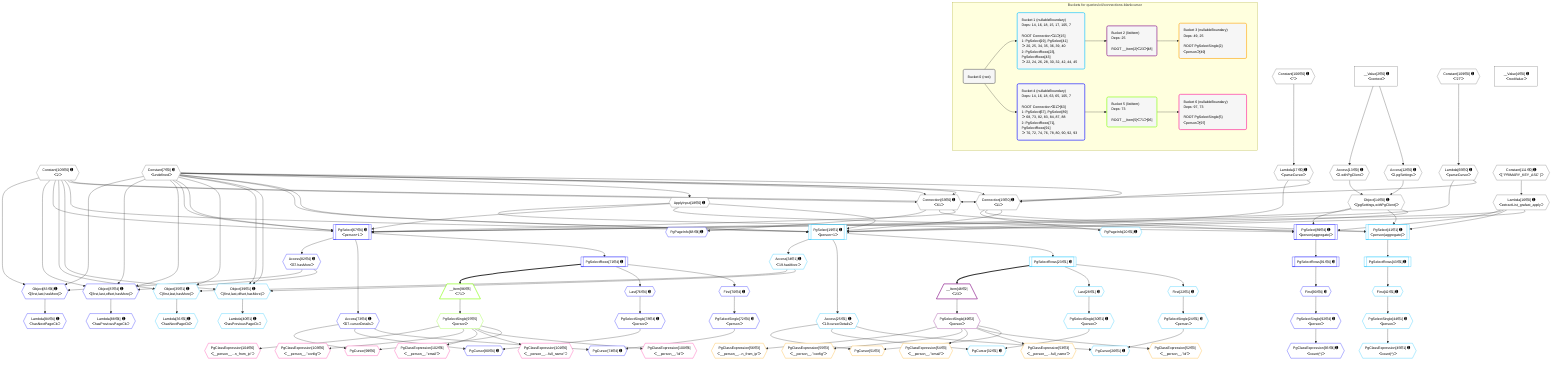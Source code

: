 %%{init: {'themeVariables': { 'fontSize': '12px'}}}%%
graph TD
    classDef path fill:#eee,stroke:#000,color:#000
    classDef plan fill:#fff,stroke-width:1px,color:#000
    classDef itemplan fill:#fff,stroke-width:2px,color:#000
    classDef unbatchedplan fill:#dff,stroke-width:1px,color:#000
    classDef sideeffectplan fill:#fcc,stroke-width:2px,color:#000
    classDef bucket fill:#f6f6f6,color:#000,stroke-width:2px,text-align:left


    %% plan dependencies
    Connection15{{"Connection[15∈0] ➊<br />ᐸ11ᐳ"}}:::plan
    Constant105{{"Constant[105∈0] ➊<br />ᐸ2ᐳ"}}:::plan
    Constant7{{"Constant[7∈0] ➊<br />ᐸundefinedᐳ"}}:::plan
    Lambda17{{"Lambda[17∈0] ➊<br />ᐸparseCursorᐳ"}}:::plan
    Constant105 & Constant7 & Constant7 & Lambda17 --> Connection15
    Connection63{{"Connection[63∈0] ➊<br />ᐸ61ᐳ"}}:::plan
    Lambda65{{"Lambda[65∈0] ➊<br />ᐸparseCursorᐳ"}}:::plan
    Constant105 & Constant7 & Constant7 & Lambda65 --> Connection63
    Object14{{"Object[14∈0] ➊<br />ᐸ{pgSettings,withPgClient}ᐳ"}}:::plan
    Access12{{"Access[12∈0] ➊<br />ᐸ2.pgSettingsᐳ"}}:::plan
    Access13{{"Access[13∈0] ➊<br />ᐸ2.withPgClientᐳ"}}:::plan
    Access12 & Access13 --> Object14
    __Value2["__Value[2∈0] ➊<br />ᐸcontextᐳ"]:::plan
    __Value2 --> Access12
    __Value2 --> Access13
    Lambda16{{"Lambda[16∈0] ➊<br />ᐸextractList_grafast_applyᐳ"}}:::plan
    Constant111{{"Constant[111∈0] ➊<br />ᐸ[ 'PRIMARY_KEY_ASC' ]ᐳ"}}:::plan
    Constant111 --> Lambda16
    Constant106{{"Constant[106∈0] ➊<br />ᐸ''ᐳ"}}:::plan
    Constant106 --> Lambda17
    ApplyInput18{{"ApplyInput[18∈0] ➊"}}:::plan
    Constant7 --> ApplyInput18
    Constant109{{"Constant[109∈0] ➊<br />ᐸ'27'ᐳ"}}:::plan
    Constant109 --> Lambda65
    __Value4["__Value[4∈0] ➊<br />ᐸrootValueᐳ"]:::plan
    PgSelect19[["PgSelect[19∈1] ➊<br />ᐸperson+1ᐳ"]]:::plan
    Object14 & Lambda16 & ApplyInput18 & Connection15 & Lambda17 & Constant105 & Constant7 & Constant7 --> PgSelect19
    Object39{{"Object[39∈1] ➊<br />ᐸ{first,last,offset,hasMore}ᐳ"}}:::plan
    Access34{{"Access[34∈1] ➊<br />ᐸ19.hasMoreᐳ"}}:::plan
    Constant105 & Constant7 & Constant7 & Access34 --> Object39
    PgSelect41[["PgSelect[41∈1] ➊<br />ᐸperson(aggregate)ᐳ"]]:::plan
    Object14 & Lambda16 & ApplyInput18 & Connection15 --> PgSelect41
    Object35{{"Object[35∈1] ➊<br />ᐸ{first,last,hasMore}ᐳ"}}:::plan
    Constant105 & Constant7 & Access34 --> Object35
    PgCursor26{{"PgCursor[26∈1] ➊"}}:::plan
    PgSelectSingle24{{"PgSelectSingle[24∈1] ➊<br />ᐸpersonᐳ"}}:::plan
    Access25{{"Access[25∈1] ➊<br />ᐸ19.cursorDetailsᐳ"}}:::plan
    PgSelectSingle24 & Access25 --> PgCursor26
    PgCursor32{{"PgCursor[32∈1] ➊"}}:::plan
    PgSelectSingle30{{"PgSelectSingle[30∈1] ➊<br />ᐸpersonᐳ"}}:::plan
    PgSelectSingle30 & Access25 --> PgCursor32
    PgPageInfo20{{"PgPageInfo[20∈1] ➊"}}:::plan
    Connection15 --> PgPageInfo20
    First22{{"First[22∈1] ➊"}}:::plan
    PgSelectRows23[["PgSelectRows[23∈1] ➊"]]:::plan
    PgSelectRows23 --> First22
    PgSelect19 --> PgSelectRows23
    First22 --> PgSelectSingle24
    PgSelect19 --> Access25
    Last28{{"Last[28∈1] ➊"}}:::plan
    PgSelectRows23 --> Last28
    Last28 --> PgSelectSingle30
    PgSelect19 --> Access34
    Lambda36{{"Lambda[36∈1] ➊<br />ᐸhasNextPageCbᐳ"}}:::plan
    Object35 --> Lambda36
    Lambda40{{"Lambda[40∈1] ➊<br />ᐸhasPreviousPageCbᐳ"}}:::plan
    Object39 --> Lambda40
    First42{{"First[42∈1] ➊"}}:::plan
    PgSelectRows43[["PgSelectRows[43∈1] ➊"]]:::plan
    PgSelectRows43 --> First42
    PgSelect41 --> PgSelectRows43
    PgSelectSingle44{{"PgSelectSingle[44∈1] ➊<br />ᐸpersonᐳ"}}:::plan
    First42 --> PgSelectSingle44
    PgClassExpression45{{"PgClassExpression[45∈1] ➊<br />ᐸcount(*)ᐳ"}}:::plan
    PgSelectSingle44 --> PgClassExpression45
    __Item48[/"__Item[48∈2]<br />ᐸ23ᐳ"\]:::itemplan
    PgSelectRows23 ==> __Item48
    PgSelectSingle49{{"PgSelectSingle[49∈2]<br />ᐸpersonᐳ"}}:::plan
    __Item48 --> PgSelectSingle49
    PgCursor51{{"PgCursor[51∈3]"}}:::plan
    PgSelectSingle49 & Access25 --> PgCursor51
    PgClassExpression52{{"PgClassExpression[52∈3]<br />ᐸ__person__.”id”ᐳ"}}:::plan
    PgSelectSingle49 --> PgClassExpression52
    PgClassExpression53{{"PgClassExpression[53∈3]<br />ᐸ__person__...full_name”ᐳ"}}:::plan
    PgSelectSingle49 --> PgClassExpression53
    PgClassExpression54{{"PgClassExpression[54∈3]<br />ᐸ__person__.”email”ᐳ"}}:::plan
    PgSelectSingle49 --> PgClassExpression54
    PgClassExpression55{{"PgClassExpression[55∈3]<br />ᐸ__person__.”config”ᐳ"}}:::plan
    PgSelectSingle49 --> PgClassExpression55
    PgClassExpression56{{"PgClassExpression[56∈3]<br />ᐸ__person__...n_from_ip”ᐳ"}}:::plan
    PgSelectSingle49 --> PgClassExpression56
    PgSelect67[["PgSelect[67∈4] ➊<br />ᐸperson+1ᐳ"]]:::plan
    Object14 & Lambda16 & ApplyInput18 & Connection63 & Lambda65 & Constant105 & Constant7 & Constant7 --> PgSelect67
    Object87{{"Object[87∈4] ➊<br />ᐸ{first,last,offset,hasMore}ᐳ"}}:::plan
    Access82{{"Access[82∈4] ➊<br />ᐸ67.hasMoreᐳ"}}:::plan
    Constant105 & Constant7 & Constant7 & Access82 --> Object87
    PgSelect89[["PgSelect[89∈4] ➊<br />ᐸperson(aggregate)ᐳ"]]:::plan
    Object14 & Lambda16 & ApplyInput18 & Connection63 --> PgSelect89
    Object83{{"Object[83∈4] ➊<br />ᐸ{first,last,hasMore}ᐳ"}}:::plan
    Constant105 & Constant7 & Access82 --> Object83
    PgCursor74{{"PgCursor[74∈4] ➊"}}:::plan
    PgSelectSingle72{{"PgSelectSingle[72∈4] ➊<br />ᐸpersonᐳ"}}:::plan
    Access73{{"Access[73∈4] ➊<br />ᐸ67.cursorDetailsᐳ"}}:::plan
    PgSelectSingle72 & Access73 --> PgCursor74
    PgCursor80{{"PgCursor[80∈4] ➊"}}:::plan
    PgSelectSingle78{{"PgSelectSingle[78∈4] ➊<br />ᐸpersonᐳ"}}:::plan
    PgSelectSingle78 & Access73 --> PgCursor80
    PgPageInfo68{{"PgPageInfo[68∈4] ➊"}}:::plan
    Connection63 --> PgPageInfo68
    First70{{"First[70∈4] ➊"}}:::plan
    PgSelectRows71[["PgSelectRows[71∈4] ➊"]]:::plan
    PgSelectRows71 --> First70
    PgSelect67 --> PgSelectRows71
    First70 --> PgSelectSingle72
    PgSelect67 --> Access73
    Last76{{"Last[76∈4] ➊"}}:::plan
    PgSelectRows71 --> Last76
    Last76 --> PgSelectSingle78
    PgSelect67 --> Access82
    Lambda84{{"Lambda[84∈4] ➊<br />ᐸhasNextPageCbᐳ"}}:::plan
    Object83 --> Lambda84
    Lambda88{{"Lambda[88∈4] ➊<br />ᐸhasPreviousPageCbᐳ"}}:::plan
    Object87 --> Lambda88
    First90{{"First[90∈4] ➊"}}:::plan
    PgSelectRows91[["PgSelectRows[91∈4] ➊"]]:::plan
    PgSelectRows91 --> First90
    PgSelect89 --> PgSelectRows91
    PgSelectSingle92{{"PgSelectSingle[92∈4] ➊<br />ᐸpersonᐳ"}}:::plan
    First90 --> PgSelectSingle92
    PgClassExpression93{{"PgClassExpression[93∈4] ➊<br />ᐸcount(*)ᐳ"}}:::plan
    PgSelectSingle92 --> PgClassExpression93
    __Item96[/"__Item[96∈5]<br />ᐸ71ᐳ"\]:::itemplan
    PgSelectRows71 ==> __Item96
    PgSelectSingle97{{"PgSelectSingle[97∈5]<br />ᐸpersonᐳ"}}:::plan
    __Item96 --> PgSelectSingle97
    PgCursor99{{"PgCursor[99∈6]"}}:::plan
    PgSelectSingle97 & Access73 --> PgCursor99
    PgClassExpression100{{"PgClassExpression[100∈6]<br />ᐸ__person__.”id”ᐳ"}}:::plan
    PgSelectSingle97 --> PgClassExpression100
    PgClassExpression101{{"PgClassExpression[101∈6]<br />ᐸ__person__...full_name”ᐳ"}}:::plan
    PgSelectSingle97 --> PgClassExpression101
    PgClassExpression102{{"PgClassExpression[102∈6]<br />ᐸ__person__.”email”ᐳ"}}:::plan
    PgSelectSingle97 --> PgClassExpression102
    PgClassExpression103{{"PgClassExpression[103∈6]<br />ᐸ__person__.”config”ᐳ"}}:::plan
    PgSelectSingle97 --> PgClassExpression103
    PgClassExpression104{{"PgClassExpression[104∈6]<br />ᐸ__person__...n_from_ip”ᐳ"}}:::plan
    PgSelectSingle97 --> PgClassExpression104

    %% define steps

    subgraph "Buckets for queries/v4/connections-blankcursor"
    Bucket0("Bucket 0 (root)"):::bucket
    classDef bucket0 stroke:#696969
    class Bucket0,__Value2,__Value4,Constant7,Access12,Access13,Object14,Connection15,Lambda16,Lambda17,ApplyInput18,Connection63,Lambda65,Constant105,Constant106,Constant109,Constant111 bucket0
    Bucket1("Bucket 1 (nullableBoundary)<br />Deps: 14, 16, 18, 15, 17, 105, 7<br /><br />ROOT Connectionᐸ11ᐳ[15]<br />1: PgSelect[19], PgSelect[41]<br />ᐳ: 20, 25, 34, 35, 36, 39, 40<br />2: PgSelectRows[23], PgSelectRows[43]<br />ᐳ: 22, 24, 26, 28, 30, 32, 42, 44, 45"):::bucket
    classDef bucket1 stroke:#00bfff
    class Bucket1,PgSelect19,PgPageInfo20,First22,PgSelectRows23,PgSelectSingle24,Access25,PgCursor26,Last28,PgSelectSingle30,PgCursor32,Access34,Object35,Lambda36,Object39,Lambda40,PgSelect41,First42,PgSelectRows43,PgSelectSingle44,PgClassExpression45 bucket1
    Bucket2("Bucket 2 (listItem)<br />Deps: 25<br /><br />ROOT __Item{2}ᐸ23ᐳ[48]"):::bucket
    classDef bucket2 stroke:#7f007f
    class Bucket2,__Item48,PgSelectSingle49 bucket2
    Bucket3("Bucket 3 (nullableBoundary)<br />Deps: 49, 25<br /><br />ROOT PgSelectSingle{2}ᐸpersonᐳ[49]"):::bucket
    classDef bucket3 stroke:#ffa500
    class Bucket3,PgCursor51,PgClassExpression52,PgClassExpression53,PgClassExpression54,PgClassExpression55,PgClassExpression56 bucket3
    Bucket4("Bucket 4 (nullableBoundary)<br />Deps: 14, 16, 18, 63, 65, 105, 7<br /><br />ROOT Connectionᐸ61ᐳ[63]<br />1: PgSelect[67], PgSelect[89]<br />ᐳ: 68, 73, 82, 83, 84, 87, 88<br />2: PgSelectRows[71], PgSelectRows[91]<br />ᐳ: 70, 72, 74, 76, 78, 80, 90, 92, 93"):::bucket
    classDef bucket4 stroke:#0000ff
    class Bucket4,PgSelect67,PgPageInfo68,First70,PgSelectRows71,PgSelectSingle72,Access73,PgCursor74,Last76,PgSelectSingle78,PgCursor80,Access82,Object83,Lambda84,Object87,Lambda88,PgSelect89,First90,PgSelectRows91,PgSelectSingle92,PgClassExpression93 bucket4
    Bucket5("Bucket 5 (listItem)<br />Deps: 73<br /><br />ROOT __Item{5}ᐸ71ᐳ[96]"):::bucket
    classDef bucket5 stroke:#7fff00
    class Bucket5,__Item96,PgSelectSingle97 bucket5
    Bucket6("Bucket 6 (nullableBoundary)<br />Deps: 97, 73<br /><br />ROOT PgSelectSingle{5}ᐸpersonᐳ[97]"):::bucket
    classDef bucket6 stroke:#ff1493
    class Bucket6,PgCursor99,PgClassExpression100,PgClassExpression101,PgClassExpression102,PgClassExpression103,PgClassExpression104 bucket6
    Bucket0 --> Bucket1 & Bucket4
    Bucket1 --> Bucket2
    Bucket2 --> Bucket3
    Bucket4 --> Bucket5
    Bucket5 --> Bucket6
    end